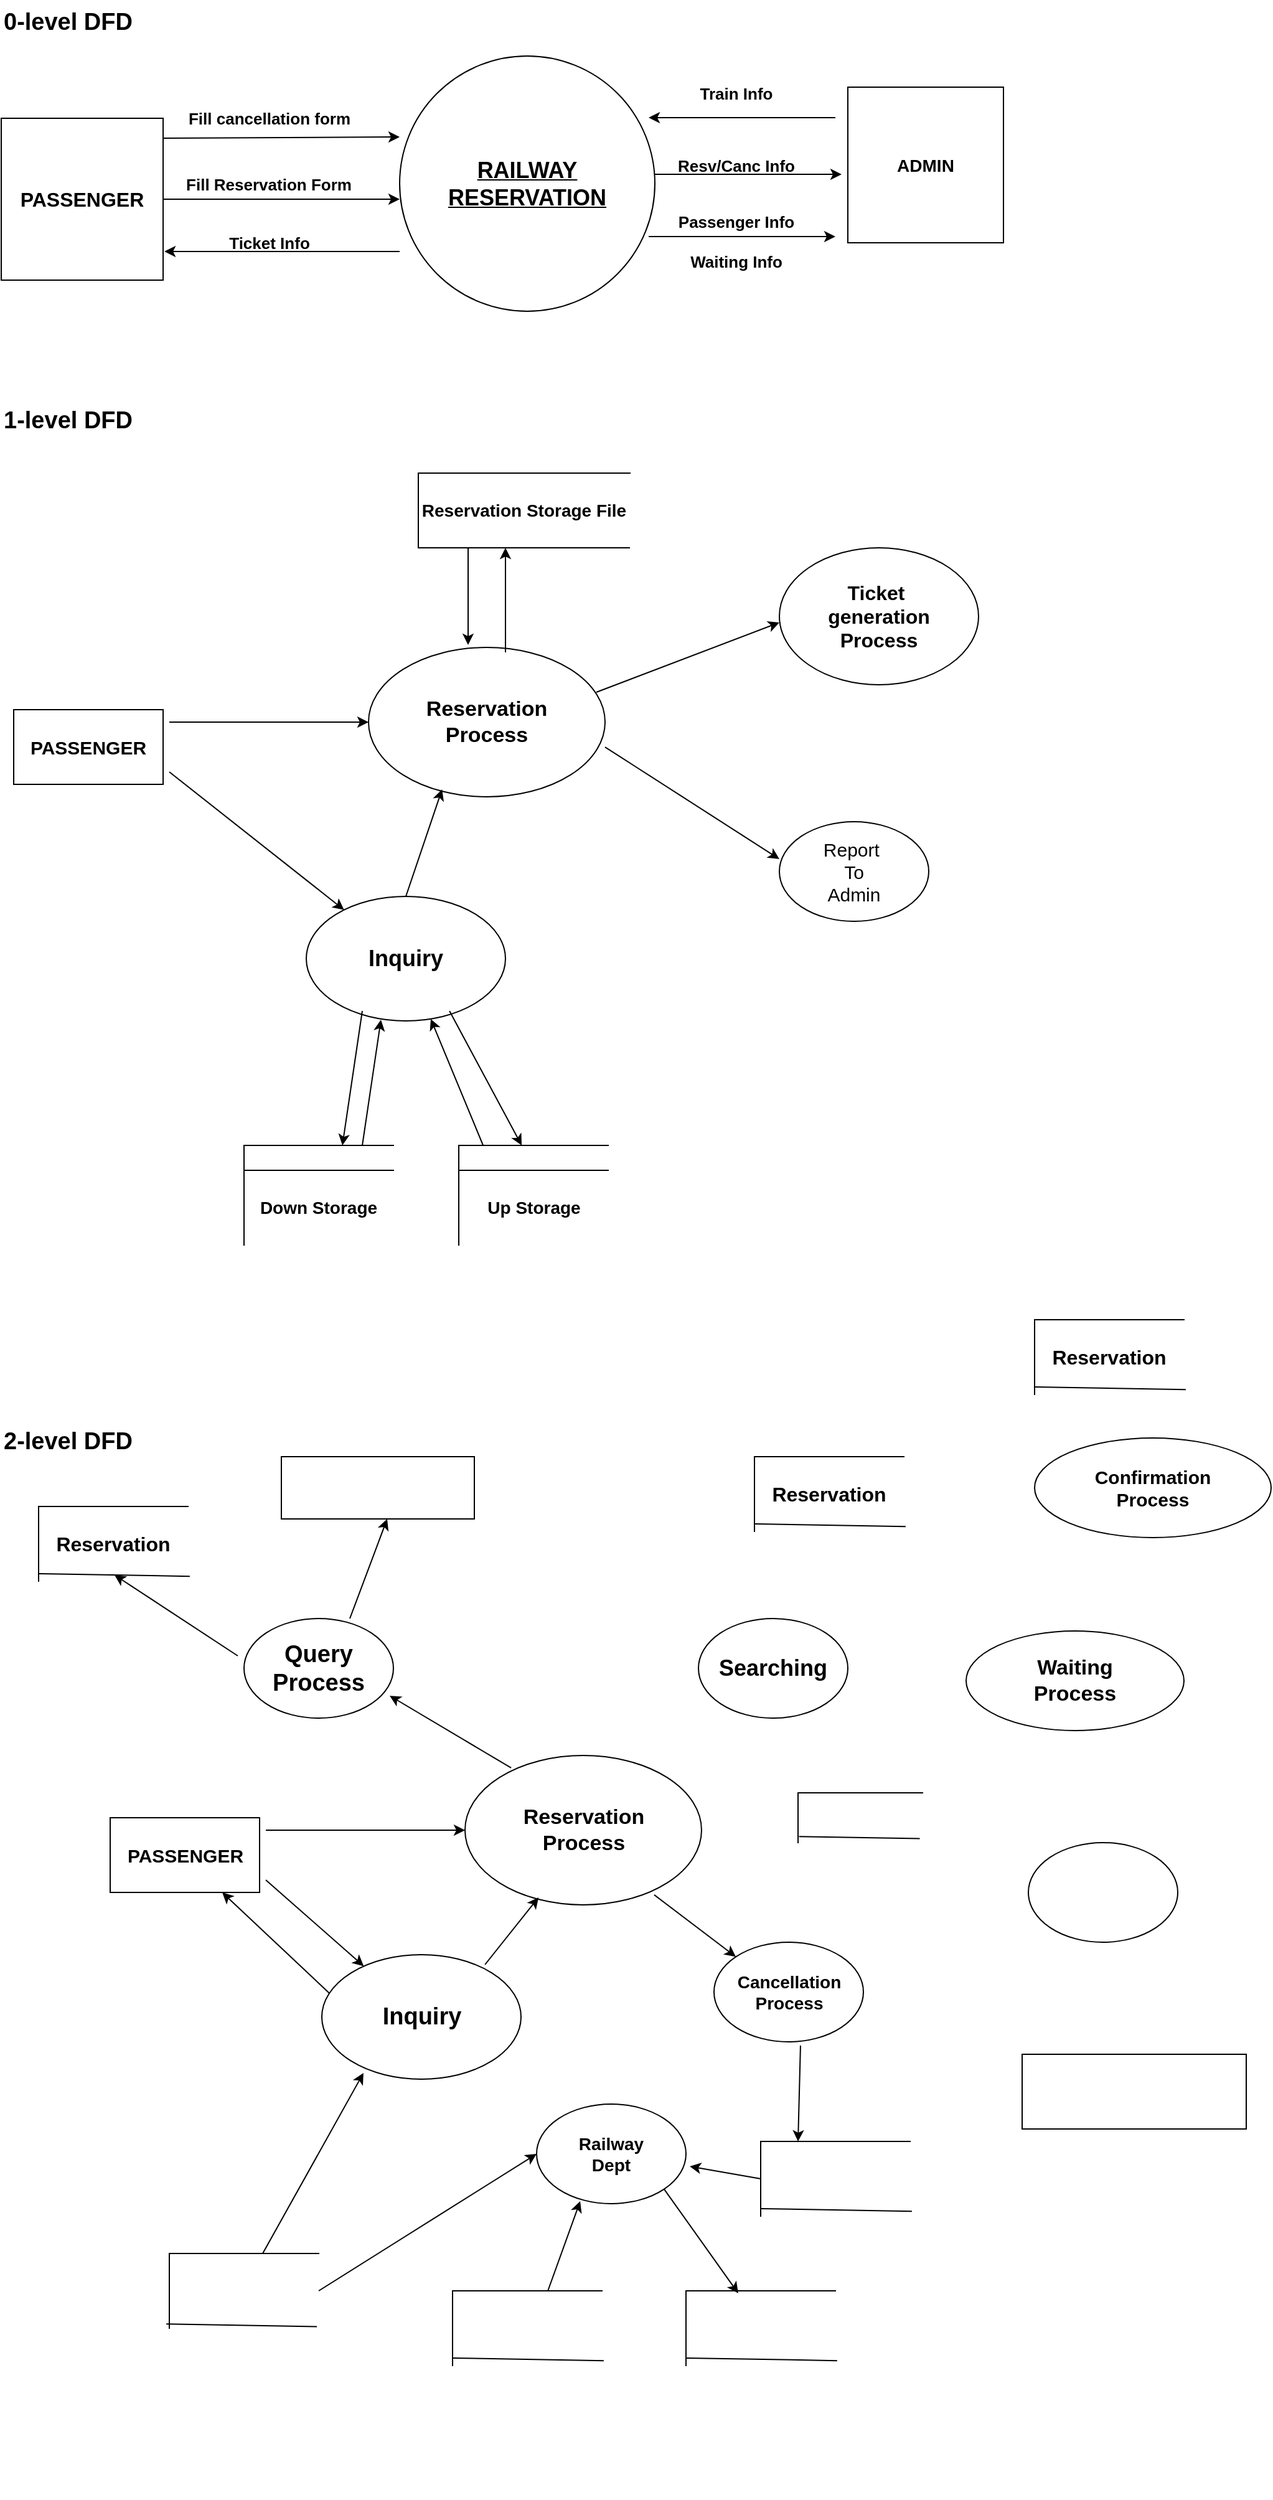 <mxfile version="26.2.14">
  <diagram name="Page-1" id="rex2xva8ImALtjzCcnfC">
    <mxGraphModel dx="1426" dy="789" grid="1" gridSize="10" guides="1" tooltips="1" connect="1" arrows="1" fold="1" page="1" pageScale="1" pageWidth="850" pageHeight="1100" math="0" shadow="0">
      <root>
        <mxCell id="0" />
        <mxCell id="1" parent="0" />
        <mxCell id="jUQuJ7ZoHEH8EmfU06ju-1" value="&lt;font style=&quot;font-size: 18px;&quot;&gt;&lt;b&gt;&lt;u&gt;RAILWAY&lt;/u&gt;&lt;/b&gt;&lt;/font&gt;&lt;div&gt;&lt;font style=&quot;font-size: 18px;&quot;&gt;&lt;b&gt;&lt;u&gt;RESERVATION&lt;/u&gt;&lt;/b&gt;&lt;/font&gt;&lt;/div&gt;" style="ellipse;whiteSpace=wrap;html=1;aspect=fixed;" vertex="1" parent="1">
          <mxGeometry x="360" y="75" width="205" height="205" as="geometry" />
        </mxCell>
        <mxCell id="jUQuJ7ZoHEH8EmfU06ju-2" value="&lt;b&gt;&lt;font style=&quot;font-size: 16px;&quot;&gt;PASSENGER&lt;/font&gt;&lt;/b&gt;" style="whiteSpace=wrap;html=1;aspect=fixed;" vertex="1" parent="1">
          <mxGeometry x="40" y="125" width="130" height="130" as="geometry" />
        </mxCell>
        <mxCell id="jUQuJ7ZoHEH8EmfU06ju-3" value="&lt;b&gt;&lt;font style=&quot;font-size: 14px;&quot;&gt;ADMIN&lt;/font&gt;&lt;/b&gt;" style="whiteSpace=wrap;html=1;aspect=fixed;" vertex="1" parent="1">
          <mxGeometry x="720" y="100" width="125" height="125" as="geometry" />
        </mxCell>
        <mxCell id="jUQuJ7ZoHEH8EmfU06ju-5" value="" style="endArrow=classic;html=1;rounded=0;" edge="1" parent="1">
          <mxGeometry width="50" height="50" relative="1" as="geometry">
            <mxPoint x="560" y="220" as="sourcePoint" />
            <mxPoint x="710" y="220" as="targetPoint" />
          </mxGeometry>
        </mxCell>
        <mxCell id="jUQuJ7ZoHEH8EmfU06ju-8" value="" style="endArrow=classic;html=1;rounded=0;entryX=1.008;entryY=0.823;entryDx=0;entryDy=0;entryPerimeter=0;" edge="1" parent="1" target="jUQuJ7ZoHEH8EmfU06ju-2">
          <mxGeometry width="50" height="50" relative="1" as="geometry">
            <mxPoint x="360" y="232" as="sourcePoint" />
            <mxPoint x="450" y="180" as="targetPoint" />
          </mxGeometry>
        </mxCell>
        <mxCell id="jUQuJ7ZoHEH8EmfU06ju-9" value="" style="endArrow=classic;html=1;rounded=0;exitX=1;exitY=0.123;exitDx=0;exitDy=0;exitPerimeter=0;" edge="1" parent="1" source="jUQuJ7ZoHEH8EmfU06ju-2">
          <mxGeometry width="50" height="50" relative="1" as="geometry">
            <mxPoint x="400" y="230" as="sourcePoint" />
            <mxPoint x="360" y="140" as="targetPoint" />
          </mxGeometry>
        </mxCell>
        <mxCell id="jUQuJ7ZoHEH8EmfU06ju-10" value="" style="endArrow=classic;html=1;rounded=0;exitX=1;exitY=0.5;exitDx=0;exitDy=0;" edge="1" parent="1" source="jUQuJ7ZoHEH8EmfU06ju-2">
          <mxGeometry width="50" height="50" relative="1" as="geometry">
            <mxPoint x="180" y="168" as="sourcePoint" />
            <mxPoint x="360" y="190" as="targetPoint" />
          </mxGeometry>
        </mxCell>
        <mxCell id="jUQuJ7ZoHEH8EmfU06ju-11" value="" style="endArrow=classic;html=1;rounded=0;entryX=0;entryY=0.5;entryDx=0;entryDy=0;entryPerimeter=0;" edge="1" parent="1">
          <mxGeometry width="50" height="50" relative="1" as="geometry">
            <mxPoint x="565" y="170" as="sourcePoint" />
            <mxPoint x="715" y="170" as="targetPoint" />
          </mxGeometry>
        </mxCell>
        <mxCell id="jUQuJ7ZoHEH8EmfU06ju-12" value="" style="endArrow=classic;html=1;rounded=0;" edge="1" parent="1">
          <mxGeometry width="50" height="50" relative="1" as="geometry">
            <mxPoint x="710" y="124.5" as="sourcePoint" />
            <mxPoint x="560" y="124.5" as="targetPoint" />
          </mxGeometry>
        </mxCell>
        <mxCell id="jUQuJ7ZoHEH8EmfU06ju-14" value="Fill cancellation form" style="text;html=1;align=center;verticalAlign=middle;resizable=0;points=[];autosize=1;strokeColor=none;fillColor=none;fontStyle=1;fontSize=13;" vertex="1" parent="1">
          <mxGeometry x="185" y="110" width="140" height="30" as="geometry" />
        </mxCell>
        <mxCell id="jUQuJ7ZoHEH8EmfU06ju-16" value="Fill Reservation Form" style="text;strokeColor=none;align=center;fillColor=none;html=1;verticalAlign=middle;whiteSpace=wrap;rounded=0;fontStyle=1;fontSize=13;" vertex="1" parent="1">
          <mxGeometry x="175" y="162.5" width="160" height="30" as="geometry" />
        </mxCell>
        <mxCell id="jUQuJ7ZoHEH8EmfU06ju-17" value="&lt;b&gt;&lt;font style=&quot;font-size: 13px;&quot;&gt;Ticket Info&lt;/font&gt;&lt;/b&gt;" style="text;html=1;align=center;verticalAlign=middle;resizable=0;points=[];autosize=1;strokeColor=none;fillColor=none;" vertex="1" parent="1">
          <mxGeometry x="210" y="210" width="90" height="30" as="geometry" />
        </mxCell>
        <mxCell id="jUQuJ7ZoHEH8EmfU06ju-18" value="&lt;b&gt;&lt;font style=&quot;font-size: 13px;&quot;&gt;Passenger Info&lt;/font&gt;&lt;/b&gt;" style="text;html=1;align=center;verticalAlign=middle;resizable=0;points=[];autosize=1;strokeColor=none;fillColor=none;" vertex="1" parent="1">
          <mxGeometry x="570" y="192.5" width="120" height="30" as="geometry" />
        </mxCell>
        <mxCell id="jUQuJ7ZoHEH8EmfU06ju-19" value="&lt;b&gt;&lt;font style=&quot;font-size: 13px;&quot;&gt;Waiting Info&lt;/font&gt;&lt;/b&gt;" style="text;html=1;align=center;verticalAlign=middle;resizable=0;points=[];autosize=1;strokeColor=none;fillColor=none;" vertex="1" parent="1">
          <mxGeometry x="580" y="225" width="100" height="30" as="geometry" />
        </mxCell>
        <mxCell id="jUQuJ7ZoHEH8EmfU06ju-20" value="&lt;b&gt;&lt;font style=&quot;font-size: 13px;&quot;&gt;Train Info&lt;/font&gt;&lt;/b&gt;" style="text;html=1;align=center;verticalAlign=middle;resizable=0;points=[];autosize=1;strokeColor=none;fillColor=none;" vertex="1" parent="1">
          <mxGeometry x="590" y="90" width="80" height="30" as="geometry" />
        </mxCell>
        <mxCell id="jUQuJ7ZoHEH8EmfU06ju-21" value="&lt;b&gt;&lt;font style=&quot;font-size: 13px;&quot;&gt;Resv/Canc Info&lt;/font&gt;&lt;/b&gt;" style="text;html=1;align=center;verticalAlign=middle;resizable=0;points=[];autosize=1;strokeColor=none;fillColor=none;" vertex="1" parent="1">
          <mxGeometry x="570" y="147.5" width="120" height="30" as="geometry" />
        </mxCell>
        <mxCell id="jUQuJ7ZoHEH8EmfU06ju-24" value="&lt;b style=&quot;font-weight:normal;&quot; id=&quot;docs-internal-guid-3742b57b-7fff-bbce-e958-126c3ce38a10&quot;&gt;&lt;span style=&quot;font-family: Poppins, sans-serif; color: rgb(0, 0, 0); background-color: transparent; font-weight: 700; font-style: normal; font-variant: normal; text-decoration: none; vertical-align: baseline; white-space: pre-wrap;&quot;&gt;&lt;font style=&quot;font-size: 19px;&quot;&gt;0-level DFD&lt;/font&gt;&lt;/span&gt;&lt;/b&gt;" style="text;whiteSpace=wrap;html=1;" vertex="1" parent="1">
          <mxGeometry x="40" y="30" width="110" height="40" as="geometry" />
        </mxCell>
        <mxCell id="jUQuJ7ZoHEH8EmfU06ju-26" value="&lt;b style=&quot;font-weight:normal;&quot; id=&quot;docs-internal-guid-3742b57b-7fff-bbce-e958-126c3ce38a10&quot;&gt;&lt;span style=&quot;font-family: Poppins, sans-serif; color: rgb(0, 0, 0); background-color: transparent; font-weight: 700; font-style: normal; font-variant: normal; text-decoration: none; vertical-align: baseline; white-space: pre-wrap;&quot;&gt;&lt;font style=&quot;font-size: 19px;&quot;&gt;1&lt;/font&gt;&lt;/span&gt;&lt;/b&gt;&lt;span style=&quot;background-color: transparent; color: light-dark(rgb(0, 0, 0), rgb(255, 255, 255));&quot;&gt;&lt;span style=&quot;font-family: Poppins, sans-serif; color: rgb(0, 0, 0); background-color: transparent; font-weight: 700; font-variant-numeric: normal; font-variant-east-asian: normal; font-variant-alternates: normal; font-variant-position: normal; font-variant-emoji: normal; vertical-align: baseline; white-space-collapse: preserve;&quot;&gt;&lt;font style=&quot;font-size: 19px;&quot;&gt;-level DFD&lt;/font&gt;&lt;/span&gt;&lt;/span&gt;" style="text;whiteSpace=wrap;html=1;" vertex="1" parent="1">
          <mxGeometry x="40" y="350" width="110" height="40" as="geometry" />
        </mxCell>
        <mxCell id="jUQuJ7ZoHEH8EmfU06ju-27" value="&lt;b&gt;&lt;font style=&quot;font-size: 17px;&quot;&gt;Reservation&lt;/font&gt;&lt;/b&gt;&lt;div&gt;&lt;b&gt;&lt;font style=&quot;font-size: 17px;&quot;&gt;Process&lt;/font&gt;&lt;/b&gt;&lt;/div&gt;" style="ellipse;whiteSpace=wrap;html=1;" vertex="1" parent="1">
          <mxGeometry x="335" y="550" width="190" height="120" as="geometry" />
        </mxCell>
        <mxCell id="jUQuJ7ZoHEH8EmfU06ju-28" value="&lt;b&gt;&lt;font style=&quot;font-size: 18px;&quot;&gt;Inquiry&lt;/font&gt;&lt;/b&gt;" style="ellipse;whiteSpace=wrap;html=1;" vertex="1" parent="1">
          <mxGeometry x="285" y="750" width="160" height="100" as="geometry" />
        </mxCell>
        <mxCell id="jUQuJ7ZoHEH8EmfU06ju-29" value="&lt;b&gt;&lt;font style=&quot;font-size: 15px;&quot;&gt;PASSENGER&lt;/font&gt;&lt;/b&gt;" style="rounded=0;whiteSpace=wrap;html=1;" vertex="1" parent="1">
          <mxGeometry x="50" y="600" width="120" height="60" as="geometry" />
        </mxCell>
        <mxCell id="jUQuJ7ZoHEH8EmfU06ju-32" value="&lt;font style=&quot;font-size: 15px;&quot;&gt;Report&amp;nbsp;&lt;/font&gt;&lt;div&gt;&lt;font style=&quot;font-size: 15px;&quot;&gt;To&lt;/font&gt;&lt;/div&gt;&lt;div&gt;&lt;font style=&quot;font-size: 15px;&quot;&gt;Admin&lt;/font&gt;&lt;/div&gt;" style="ellipse;whiteSpace=wrap;html=1;" vertex="1" parent="1">
          <mxGeometry x="665" y="690" width="120" height="80" as="geometry" />
        </mxCell>
        <mxCell id="jUQuJ7ZoHEH8EmfU06ju-33" value="&lt;b&gt;&lt;font style=&quot;font-size: 16px;&quot;&gt;Ticket&amp;nbsp;&lt;/font&gt;&lt;/b&gt;&lt;div&gt;&lt;b&gt;&lt;font style=&quot;font-size: 16px;&quot;&gt;generation&lt;/font&gt;&lt;/b&gt;&lt;/div&gt;&lt;div&gt;&lt;b&gt;&lt;font style=&quot;font-size: 16px;&quot;&gt;Process&lt;/font&gt;&lt;/b&gt;&lt;/div&gt;" style="ellipse;whiteSpace=wrap;html=1;" vertex="1" parent="1">
          <mxGeometry x="665" y="470" width="160" height="110" as="geometry" />
        </mxCell>
        <mxCell id="jUQuJ7ZoHEH8EmfU06ju-34" value="" style="endArrow=classic;html=1;rounded=0;entryX=0;entryY=0.5;entryDx=0;entryDy=0;" edge="1" parent="1" target="jUQuJ7ZoHEH8EmfU06ju-27">
          <mxGeometry width="50" height="50" relative="1" as="geometry">
            <mxPoint x="175" y="610" as="sourcePoint" />
            <mxPoint x="325" y="610" as="targetPoint" />
          </mxGeometry>
        </mxCell>
        <mxCell id="jUQuJ7ZoHEH8EmfU06ju-35" value="" style="endArrow=classic;html=1;rounded=0;" edge="1" parent="1" target="jUQuJ7ZoHEH8EmfU06ju-28">
          <mxGeometry width="50" height="50" relative="1" as="geometry">
            <mxPoint x="175" y="650" as="sourcePoint" />
            <mxPoint x="325" y="650" as="targetPoint" />
          </mxGeometry>
        </mxCell>
        <mxCell id="jUQuJ7ZoHEH8EmfU06ju-36" value="" style="endArrow=classic;html=1;rounded=0;exitX=0.963;exitY=0.3;exitDx=0;exitDy=0;exitPerimeter=0;" edge="1" parent="1" source="jUQuJ7ZoHEH8EmfU06ju-27">
          <mxGeometry width="50" height="50" relative="1" as="geometry">
            <mxPoint x="522.783" y="580.566" as="sourcePoint" />
            <mxPoint x="665" y="530" as="targetPoint" />
          </mxGeometry>
        </mxCell>
        <mxCell id="jUQuJ7ZoHEH8EmfU06ju-37" value="" style="endArrow=classic;html=1;rounded=0;exitX=0.947;exitY=0.667;exitDx=0;exitDy=0;exitPerimeter=0;" edge="1" parent="1">
          <mxGeometry width="50" height="50" relative="1" as="geometry">
            <mxPoint x="525.0" y="630.04" as="sourcePoint" />
            <mxPoint x="665" y="720" as="targetPoint" />
          </mxGeometry>
        </mxCell>
        <mxCell id="jUQuJ7ZoHEH8EmfU06ju-38" value="" style="endArrow=classic;html=1;rounded=0;entryX=0.421;entryY=-0.017;entryDx=0;entryDy=0;entryPerimeter=0;" edge="1" parent="1" target="jUQuJ7ZoHEH8EmfU06ju-27">
          <mxGeometry width="50" height="50" relative="1" as="geometry">
            <mxPoint x="415" y="470" as="sourcePoint" />
            <mxPoint x="415" y="540" as="targetPoint" />
          </mxGeometry>
        </mxCell>
        <mxCell id="jUQuJ7ZoHEH8EmfU06ju-39" value="" style="endArrow=classic;html=1;rounded=0;exitX=0.579;exitY=0.033;exitDx=0;exitDy=0;exitPerimeter=0;" edge="1" parent="1" source="jUQuJ7ZoHEH8EmfU06ju-27">
          <mxGeometry width="50" height="50" relative="1" as="geometry">
            <mxPoint x="445" y="540" as="sourcePoint" />
            <mxPoint x="445" y="470" as="targetPoint" />
          </mxGeometry>
        </mxCell>
        <mxCell id="jUQuJ7ZoHEH8EmfU06ju-40" value="" style="endArrow=classic;html=1;rounded=0;entryX=0.311;entryY=0.95;entryDx=0;entryDy=0;entryPerimeter=0;" edge="1" parent="1" target="jUQuJ7ZoHEH8EmfU06ju-27">
          <mxGeometry width="50" height="50" relative="1" as="geometry">
            <mxPoint x="365" y="750" as="sourcePoint" />
            <mxPoint x="375" y="680" as="targetPoint" />
          </mxGeometry>
        </mxCell>
        <mxCell id="jUQuJ7ZoHEH8EmfU06ju-43" value="" style="endArrow=classic;html=1;rounded=0;entryX=0.375;entryY=0.99;entryDx=0;entryDy=0;entryPerimeter=0;" edge="1" parent="1" target="jUQuJ7ZoHEH8EmfU06ju-28">
          <mxGeometry width="50" height="50" relative="1" as="geometry">
            <mxPoint x="330" y="950" as="sourcePoint" />
            <mxPoint x="330" y="880" as="targetPoint" />
          </mxGeometry>
        </mxCell>
        <mxCell id="jUQuJ7ZoHEH8EmfU06ju-44" value="" style="endArrow=classic;html=1;rounded=0;exitX=0.163;exitY=0;exitDx=0;exitDy=0;exitPerimeter=0;" edge="1" parent="1" source="jUQuJ7ZoHEH8EmfU06ju-51" target="jUQuJ7ZoHEH8EmfU06ju-28">
          <mxGeometry width="50" height="50" relative="1" as="geometry">
            <mxPoint x="422" y="933.04" as="sourcePoint" />
            <mxPoint x="429" y="880" as="targetPoint" />
          </mxGeometry>
        </mxCell>
        <mxCell id="jUQuJ7ZoHEH8EmfU06ju-45" value="" style="endArrow=classic;html=1;rounded=0;exitX=0.225;exitY=0.92;exitDx=0;exitDy=0;exitPerimeter=0;" edge="1" parent="1">
          <mxGeometry width="50" height="50" relative="1" as="geometry">
            <mxPoint x="330" y="842" as="sourcePoint" />
            <mxPoint x="314" y="950" as="targetPoint" />
          </mxGeometry>
        </mxCell>
        <mxCell id="jUQuJ7ZoHEH8EmfU06ju-46" value="" style="endArrow=classic;html=1;rounded=0;exitX=0.719;exitY=0.92;exitDx=0;exitDy=0;exitPerimeter=0;entryX=0.421;entryY=0;entryDx=0;entryDy=0;entryPerimeter=0;" edge="1" parent="1" source="jUQuJ7ZoHEH8EmfU06ju-28" target="jUQuJ7ZoHEH8EmfU06ju-51">
          <mxGeometry width="50" height="50" relative="1" as="geometry">
            <mxPoint x="467" y="880" as="sourcePoint" />
            <mxPoint x="446.419" y="930" as="targetPoint" />
          </mxGeometry>
        </mxCell>
        <mxCell id="jUQuJ7ZoHEH8EmfU06ju-47" value="" style="shape=partialRectangle;whiteSpace=wrap;html=1;bottom=0;right=0;fillColor=none;" vertex="1" parent="1">
          <mxGeometry x="235" y="950" width="120" height="60" as="geometry" />
        </mxCell>
        <mxCell id="jUQuJ7ZoHEH8EmfU06ju-50" value="&lt;b&gt;&lt;font style=&quot;font-size: 14px;&quot;&gt;Down Storage&lt;/font&gt;&lt;/b&gt;" style="shape=partialRectangle;whiteSpace=wrap;html=1;bottom=0;right=0;fillColor=none;" vertex="1" parent="1">
          <mxGeometry x="235" y="970" width="120" height="60" as="geometry" />
        </mxCell>
        <mxCell id="jUQuJ7ZoHEH8EmfU06ju-51" value="" style="shape=partialRectangle;whiteSpace=wrap;html=1;bottom=0;right=0;fillColor=none;" vertex="1" parent="1">
          <mxGeometry x="407.5" y="950" width="120" height="60" as="geometry" />
        </mxCell>
        <mxCell id="jUQuJ7ZoHEH8EmfU06ju-52" value="&lt;b&gt;&lt;font style=&quot;font-size: 14px;&quot;&gt;Up Storage&lt;/font&gt;&lt;/b&gt;" style="shape=partialRectangle;whiteSpace=wrap;html=1;bottom=0;right=0;fillColor=none;" vertex="1" parent="1">
          <mxGeometry x="407.5" y="970" width="120" height="60" as="geometry" />
        </mxCell>
        <mxCell id="jUQuJ7ZoHEH8EmfU06ju-53" value="&lt;b&gt;&lt;font style=&quot;font-size: 14px;&quot;&gt;Reservation Storage File&lt;/font&gt;&lt;/b&gt;" style="shape=partialRectangle;whiteSpace=wrap;html=1;bottom=0;right=0;fillColor=none;" vertex="1" parent="1">
          <mxGeometry x="375" y="410" width="170" height="60" as="geometry" />
        </mxCell>
        <mxCell id="jUQuJ7ZoHEH8EmfU06ju-57" value="" style="endArrow=none;html=1;rounded=0;entryX=1;entryY=1;entryDx=0;entryDy=0;" edge="1" parent="1" target="jUQuJ7ZoHEH8EmfU06ju-53">
          <mxGeometry width="50" height="50" relative="1" as="geometry">
            <mxPoint x="375" y="470" as="sourcePoint" />
            <mxPoint x="475" y="470" as="targetPoint" />
          </mxGeometry>
        </mxCell>
        <mxCell id="jUQuJ7ZoHEH8EmfU06ju-58" value="&lt;span id=&quot;docs-internal-guid-be54585d-7fff-eb0a-5b33-c60152826716&quot;&gt;&lt;p style=&quot;line-height: 1.38; background-color: rgb(255, 255, 255); margin-top: 11pt; margin-bottom: 0pt;&quot; dir=&quot;ltr&quot;&gt;&lt;br&gt;&lt;/p&gt;&lt;/span&gt;" style="text;html=1;align=center;verticalAlign=middle;resizable=0;points=[];autosize=1;strokeColor=none;fillColor=none;" vertex="1" parent="1">
          <mxGeometry x="40" y="1053" width="20" height="40" as="geometry" />
        </mxCell>
        <mxCell id="jUQuJ7ZoHEH8EmfU06ju-59" value="&lt;span style=&quot;background-color: transparent; color: light-dark(rgb(0, 0, 0), rgb(255, 255, 255));&quot;&gt;&lt;span style=&quot;font-family: Poppins, sans-serif; color: rgb(0, 0, 0); background-color: transparent; font-weight: 700; font-variant-numeric: normal; font-variant-east-asian: normal; font-variant-alternates: normal; font-variant-position: normal; font-variant-emoji: normal; vertical-align: baseline; white-space-collapse: preserve;&quot;&gt;&lt;font style=&quot;font-size: 19px;&quot;&gt;2-level DFD&lt;/font&gt;&lt;/span&gt;&lt;/span&gt;" style="text;whiteSpace=wrap;html=1;" vertex="1" parent="1">
          <mxGeometry x="40" y="1170" width="110" height="40" as="geometry" />
        </mxCell>
        <mxCell id="jUQuJ7ZoHEH8EmfU06ju-66" value="&lt;b&gt;&lt;font style=&quot;font-size: 17px;&quot;&gt;Reservation&lt;/font&gt;&lt;/b&gt;&lt;div&gt;&lt;b&gt;&lt;font style=&quot;font-size: 17px;&quot;&gt;Process&lt;/font&gt;&lt;/b&gt;&lt;/div&gt;" style="ellipse;whiteSpace=wrap;html=1;" vertex="1" parent="1">
          <mxGeometry x="412.5" y="1440" width="190" height="120" as="geometry" />
        </mxCell>
        <mxCell id="jUQuJ7ZoHEH8EmfU06ju-67" value="&lt;b&gt;&lt;font style=&quot;font-size: 19px;&quot;&gt;Inquiry&lt;/font&gt;&lt;/b&gt;" style="ellipse;whiteSpace=wrap;html=1;" vertex="1" parent="1">
          <mxGeometry x="297.5" y="1600" width="160" height="100" as="geometry" />
        </mxCell>
        <mxCell id="jUQuJ7ZoHEH8EmfU06ju-68" value="&lt;b&gt;&lt;font style=&quot;font-size: 15px;&quot;&gt;PASSENGER&lt;/font&gt;&lt;/b&gt;" style="rounded=0;whiteSpace=wrap;html=1;" vertex="1" parent="1">
          <mxGeometry x="127.5" y="1490" width="120" height="60" as="geometry" />
        </mxCell>
        <mxCell id="jUQuJ7ZoHEH8EmfU06ju-69" value="" style="endArrow=classic;html=1;rounded=0;entryX=0;entryY=0.5;entryDx=0;entryDy=0;" edge="1" parent="1" target="jUQuJ7ZoHEH8EmfU06ju-66">
          <mxGeometry width="50" height="50" relative="1" as="geometry">
            <mxPoint x="252.5" y="1500" as="sourcePoint" />
            <mxPoint x="402.5" y="1500" as="targetPoint" />
          </mxGeometry>
        </mxCell>
        <mxCell id="jUQuJ7ZoHEH8EmfU06ju-70" value="" style="endArrow=classic;html=1;rounded=0;" edge="1" parent="1" target="jUQuJ7ZoHEH8EmfU06ju-67">
          <mxGeometry width="50" height="50" relative="1" as="geometry">
            <mxPoint x="252.5" y="1540" as="sourcePoint" />
            <mxPoint x="402.5" y="1540" as="targetPoint" />
          </mxGeometry>
        </mxCell>
        <mxCell id="jUQuJ7ZoHEH8EmfU06ju-71" value="" style="endArrow=classic;html=1;rounded=0;entryX=0.311;entryY=0.95;entryDx=0;entryDy=0;entryPerimeter=0;exitX=0.819;exitY=0.08;exitDx=0;exitDy=0;exitPerimeter=0;" edge="1" parent="1" target="jUQuJ7ZoHEH8EmfU06ju-66" source="jUQuJ7ZoHEH8EmfU06ju-67">
          <mxGeometry width="50" height="50" relative="1" as="geometry">
            <mxPoint x="442.5" y="1640" as="sourcePoint" />
            <mxPoint x="452.5" y="1570" as="targetPoint" />
          </mxGeometry>
        </mxCell>
        <mxCell id="jUQuJ7ZoHEH8EmfU06ju-72" value="" style="endArrow=classic;html=1;rounded=0;entryX=0.75;entryY=1;entryDx=0;entryDy=0;exitX=0.038;exitY=0.31;exitDx=0;exitDy=0;exitPerimeter=0;" edge="1" parent="1" source="jUQuJ7ZoHEH8EmfU06ju-67" target="jUQuJ7ZoHEH8EmfU06ju-68">
          <mxGeometry width="50" height="50" relative="1" as="geometry">
            <mxPoint x="212.5" y="1696" as="sourcePoint" />
            <mxPoint x="241.5" y="1610" as="targetPoint" />
          </mxGeometry>
        </mxCell>
        <mxCell id="jUQuJ7ZoHEH8EmfU06ju-73" value="&lt;b&gt;&lt;font style=&quot;font-size: 19px;&quot;&gt;Query&lt;/font&gt;&lt;/b&gt;&lt;div&gt;&lt;b&gt;&lt;font style=&quot;font-size: 19px;&quot;&gt;Process&lt;/font&gt;&lt;/b&gt;&lt;/div&gt;" style="ellipse;whiteSpace=wrap;html=1;" vertex="1" parent="1">
          <mxGeometry x="235" y="1330" width="120" height="80" as="geometry" />
        </mxCell>
        <mxCell id="jUQuJ7ZoHEH8EmfU06ju-75" value="" style="endArrow=classic;html=1;rounded=0;entryX=0.975;entryY=0.775;entryDx=0;entryDy=0;entryPerimeter=0;exitX=0.195;exitY=0.083;exitDx=0;exitDy=0;exitPerimeter=0;" edge="1" parent="1" source="jUQuJ7ZoHEH8EmfU06ju-66" target="jUQuJ7ZoHEH8EmfU06ju-73">
          <mxGeometry width="50" height="50" relative="1" as="geometry">
            <mxPoint x="472.5" y="1440" as="sourcePoint" />
            <mxPoint x="522.5" y="1390" as="targetPoint" />
          </mxGeometry>
        </mxCell>
        <mxCell id="jUQuJ7ZoHEH8EmfU06ju-76" value="&lt;b&gt;&lt;font style=&quot;font-size: 14px;&quot;&gt;Cancellation&lt;/font&gt;&lt;/b&gt;&lt;div&gt;&lt;b&gt;&lt;font style=&quot;font-size: 14px;&quot;&gt;Process&lt;/font&gt;&lt;/b&gt;&lt;/div&gt;" style="ellipse;whiteSpace=wrap;html=1;" vertex="1" parent="1">
          <mxGeometry x="612.5" y="1590" width="120" height="80" as="geometry" />
        </mxCell>
        <mxCell id="jUQuJ7ZoHEH8EmfU06ju-77" value="" style="endArrow=classic;html=1;rounded=0;entryX=0;entryY=0;entryDx=0;entryDy=0;exitX=0.8;exitY=0.933;exitDx=0;exitDy=0;exitPerimeter=0;" edge="1" parent="1" source="jUQuJ7ZoHEH8EmfU06ju-66" target="jUQuJ7ZoHEH8EmfU06ju-76">
          <mxGeometry width="50" height="50" relative="1" as="geometry">
            <mxPoint x="487.5" y="1630" as="sourcePoint" />
            <mxPoint x="537.5" y="1580" as="targetPoint" />
          </mxGeometry>
        </mxCell>
        <mxCell id="jUQuJ7ZoHEH8EmfU06ju-78" value="" style="shape=partialRectangle;whiteSpace=wrap;html=1;bottom=0;right=0;fillColor=none;" vertex="1" parent="1">
          <mxGeometry x="175" y="1840" width="120" height="60" as="geometry" />
        </mxCell>
        <mxCell id="jUQuJ7ZoHEH8EmfU06ju-79" value="" style="shape=partialRectangle;whiteSpace=wrap;html=1;right=0;top=0;bottom=0;fillColor=none;routingCenterX=-0.5;rotation=91;" vertex="1" parent="1">
          <mxGeometry x="200" y="1870.17" width="65" height="120" as="geometry" />
        </mxCell>
        <mxCell id="jUQuJ7ZoHEH8EmfU06ju-80" value="&lt;span style=&quot;font-size: 14px;&quot;&gt;&lt;span&gt;Railway&lt;/span&gt;&lt;/span&gt;&lt;div&gt;&lt;span style=&quot;font-size: 14px;&quot;&gt;&lt;span&gt;Dept&lt;/span&gt;&lt;/span&gt;&lt;/div&gt;" style="ellipse;whiteSpace=wrap;html=1;fontStyle=1" vertex="1" parent="1">
          <mxGeometry x="470" y="1720" width="120" height="80" as="geometry" />
        </mxCell>
        <mxCell id="jUQuJ7ZoHEH8EmfU06ju-81" value="" style="shape=partialRectangle;whiteSpace=wrap;html=1;bottom=0;right=0;fillColor=none;" vertex="1" parent="1">
          <mxGeometry x="402.5" y="1870" width="120" height="60" as="geometry" />
        </mxCell>
        <mxCell id="jUQuJ7ZoHEH8EmfU06ju-83" value="" style="shape=partialRectangle;whiteSpace=wrap;html=1;right=0;top=0;bottom=0;fillColor=none;routingCenterX=-0.5;rotation=91;" vertex="1" parent="1">
          <mxGeometry x="407.5" y="1920" width="110" height="120" as="geometry" />
        </mxCell>
        <mxCell id="jUQuJ7ZoHEH8EmfU06ju-84" value="" style="shape=partialRectangle;whiteSpace=wrap;html=1;bottom=0;right=0;fillColor=none;" vertex="1" parent="1">
          <mxGeometry x="590" y="1870" width="120" height="60" as="geometry" />
        </mxCell>
        <mxCell id="jUQuJ7ZoHEH8EmfU06ju-85" value="" style="shape=partialRectangle;whiteSpace=wrap;html=1;right=0;top=0;bottom=0;fillColor=none;routingCenterX=-0.5;rotation=91;" vertex="1" parent="1">
          <mxGeometry x="595" y="1920" width="110" height="120" as="geometry" />
        </mxCell>
        <mxCell id="jUQuJ7ZoHEH8EmfU06ju-86" value="" style="shape=partialRectangle;whiteSpace=wrap;html=1;bottom=0;right=0;fillColor=none;" vertex="1" parent="1">
          <mxGeometry x="650" y="1750" width="120" height="60" as="geometry" />
        </mxCell>
        <mxCell id="jUQuJ7ZoHEH8EmfU06ju-87" value="" style="shape=partialRectangle;whiteSpace=wrap;html=1;right=0;top=0;bottom=0;fillColor=none;routingCenterX=-0.5;rotation=91;" vertex="1" parent="1">
          <mxGeometry x="655" y="1800" width="110" height="120" as="geometry" />
        </mxCell>
        <mxCell id="jUQuJ7ZoHEH8EmfU06ju-88" value="&lt;b&gt;&lt;font style=&quot;font-size: 18px;&quot;&gt;Searching&lt;/font&gt;&lt;/b&gt;" style="ellipse;whiteSpace=wrap;html=1;" vertex="1" parent="1">
          <mxGeometry x="600" y="1330" width="120" height="80" as="geometry" />
        </mxCell>
        <mxCell id="jUQuJ7ZoHEH8EmfU06ju-89" value="&lt;b&gt;&lt;font style=&quot;font-size: 15px;&quot;&gt;Confirmation&lt;/font&gt;&lt;/b&gt;&lt;div&gt;&lt;b&gt;&lt;font style=&quot;font-size: 15px;&quot;&gt;Process&lt;/font&gt;&lt;/b&gt;&lt;/div&gt;" style="ellipse;whiteSpace=wrap;html=1;" vertex="1" parent="1">
          <mxGeometry x="870" y="1185" width="190" height="80" as="geometry" />
        </mxCell>
        <mxCell id="jUQuJ7ZoHEH8EmfU06ju-90" value="&lt;b&gt;&lt;font style=&quot;font-size: 17px;&quot;&gt;Waiting&lt;/font&gt;&lt;/b&gt;&lt;div&gt;&lt;b&gt;&lt;font style=&quot;font-size: 17px;&quot;&gt;Process&lt;/font&gt;&lt;/b&gt;&lt;/div&gt;" style="ellipse;whiteSpace=wrap;html=1;" vertex="1" parent="1">
          <mxGeometry x="815" y="1340" width="175" height="80" as="geometry" />
        </mxCell>
        <mxCell id="jUQuJ7ZoHEH8EmfU06ju-91" value="" style="ellipse;whiteSpace=wrap;html=1;" vertex="1" parent="1">
          <mxGeometry x="865" y="1510" width="120" height="80" as="geometry" />
        </mxCell>
        <mxCell id="jUQuJ7ZoHEH8EmfU06ju-92" value="" style="verticalLabelPosition=bottom;verticalAlign=top;html=1;shape=mxgraph.basic.rect;fillColor2=none;strokeWidth=1;size=20;indent=5;" vertex="1" parent="1">
          <mxGeometry x="860" y="1680" width="180" height="60" as="geometry" />
        </mxCell>
        <mxCell id="jUQuJ7ZoHEH8EmfU06ju-93" value="" style="verticalLabelPosition=bottom;verticalAlign=top;html=1;shape=mxgraph.basic.rect;fillColor2=none;strokeWidth=1;size=20;indent=5;" vertex="1" parent="1">
          <mxGeometry x="265" y="1200" width="155" height="50" as="geometry" />
        </mxCell>
        <mxCell id="jUQuJ7ZoHEH8EmfU06ju-94" value="&lt;b&gt;&lt;font style=&quot;font-size: 16px;&quot;&gt;Reservation&lt;/font&gt;&lt;/b&gt;" style="shape=partialRectangle;whiteSpace=wrap;html=1;bottom=0;right=0;fillColor=none;" vertex="1" parent="1">
          <mxGeometry x="70" y="1240" width="120" height="60" as="geometry" />
        </mxCell>
        <mxCell id="jUQuJ7ZoHEH8EmfU06ju-95" value="" style="shape=partialRectangle;whiteSpace=wrap;html=1;right=0;top=0;bottom=0;fillColor=none;routingCenterX=-0.5;rotation=91;" vertex="1" parent="1">
          <mxGeometry x="75" y="1290" width="110" height="120" as="geometry" />
        </mxCell>
        <mxCell id="jUQuJ7ZoHEH8EmfU06ju-96" value="" style="endArrow=classic;html=1;rounded=0;entryX=0.25;entryY=0;entryDx=0;entryDy=0;exitX=0.579;exitY=1.038;exitDx=0;exitDy=0;exitPerimeter=0;" edge="1" parent="1" source="jUQuJ7ZoHEH8EmfU06ju-76" target="jUQuJ7ZoHEH8EmfU06ju-86">
          <mxGeometry width="50" height="50" relative="1" as="geometry">
            <mxPoint x="655" y="1680" as="sourcePoint" />
            <mxPoint x="720" y="1730" as="targetPoint" />
          </mxGeometry>
        </mxCell>
        <mxCell id="jUQuJ7ZoHEH8EmfU06ju-97" value="" style="endArrow=classic;html=1;rounded=0;entryX=0.35;entryY=0.033;entryDx=0;entryDy=0;exitX=1;exitY=1;exitDx=0;exitDy=0;entryPerimeter=0;" edge="1" parent="1" source="jUQuJ7ZoHEH8EmfU06ju-80" target="jUQuJ7ZoHEH8EmfU06ju-84">
          <mxGeometry width="50" height="50" relative="1" as="geometry">
            <mxPoint x="565" y="1810" as="sourcePoint" />
            <mxPoint x="630" y="1860" as="targetPoint" />
          </mxGeometry>
        </mxCell>
        <mxCell id="jUQuJ7ZoHEH8EmfU06ju-98" value="" style="endArrow=classic;html=1;rounded=0;entryX=0.292;entryY=0.975;entryDx=0;entryDy=0;entryPerimeter=0;exitX=0.638;exitY=0;exitDx=0;exitDy=0;exitPerimeter=0;" edge="1" parent="1" source="jUQuJ7ZoHEH8EmfU06ju-81" target="jUQuJ7ZoHEH8EmfU06ju-80">
          <mxGeometry width="50" height="50" relative="1" as="geometry">
            <mxPoint x="370" y="1800" as="sourcePoint" />
            <mxPoint x="445" y="1820" as="targetPoint" />
          </mxGeometry>
        </mxCell>
        <mxCell id="jUQuJ7ZoHEH8EmfU06ju-99" value="" style="endArrow=classic;html=1;rounded=0;entryX=0;entryY=0.5;entryDx=0;entryDy=0;exitX=1;exitY=0.5;exitDx=0;exitDy=0;" edge="1" parent="1" source="jUQuJ7ZoHEH8EmfU06ju-78" target="jUQuJ7ZoHEH8EmfU06ju-80">
          <mxGeometry width="50" height="50" relative="1" as="geometry">
            <mxPoint x="190" y="1700" as="sourcePoint" />
            <mxPoint x="255" y="1750" as="targetPoint" />
          </mxGeometry>
        </mxCell>
        <mxCell id="jUQuJ7ZoHEH8EmfU06ju-100" value="" style="endArrow=classic;html=1;rounded=0;entryX=0.209;entryY=0.95;entryDx=0;entryDy=0;entryPerimeter=0;exitX=0.625;exitY=0;exitDx=0;exitDy=0;exitPerimeter=0;" edge="1" parent="1" source="jUQuJ7ZoHEH8EmfU06ju-78" target="jUQuJ7ZoHEH8EmfU06ju-67">
          <mxGeometry width="50" height="50" relative="1" as="geometry">
            <mxPoint x="259" y="1802" as="sourcePoint" />
            <mxPoint x="285" y="1730" as="targetPoint" />
          </mxGeometry>
        </mxCell>
        <mxCell id="jUQuJ7ZoHEH8EmfU06ju-102" value="" style="endArrow=classic;html=1;rounded=0;entryX=1.025;entryY=0.625;entryDx=0;entryDy=0;exitX=0;exitY=0.5;exitDx=0;exitDy=0;entryPerimeter=0;" edge="1" parent="1" source="jUQuJ7ZoHEH8EmfU06ju-86" target="jUQuJ7ZoHEH8EmfU06ju-80">
          <mxGeometry width="50" height="50" relative="1" as="geometry">
            <mxPoint x="692" y="1683" as="sourcePoint" />
            <mxPoint x="690" y="1760" as="targetPoint" />
          </mxGeometry>
        </mxCell>
        <mxCell id="jUQuJ7ZoHEH8EmfU06ju-104" value="" style="shape=partialRectangle;whiteSpace=wrap;html=1;bottom=0;right=0;fillColor=none;" vertex="1" parent="1">
          <mxGeometry x="680" y="1470" width="100" height="40" as="geometry" />
        </mxCell>
        <mxCell id="jUQuJ7ZoHEH8EmfU06ju-105" value="" style="shape=partialRectangle;whiteSpace=wrap;html=1;right=0;top=0;bottom=0;fillColor=none;routingCenterX=-0.5;rotation=91;" vertex="1" parent="1">
          <mxGeometry x="663.73" y="1522.34" width="128.89" height="96.01" as="geometry" />
        </mxCell>
        <mxCell id="jUQuJ7ZoHEH8EmfU06ju-106" value="" style="endArrow=classic;html=1;rounded=0;entryX=0;entryY=0.5;entryDx=0;entryDy=0;" edge="1" parent="1" target="jUQuJ7ZoHEH8EmfU06ju-95">
          <mxGeometry width="50" height="50" relative="1" as="geometry">
            <mxPoint x="230" y="1360" as="sourcePoint" />
            <mxPoint x="149.5" y="1310" as="targetPoint" />
          </mxGeometry>
        </mxCell>
        <mxCell id="jUQuJ7ZoHEH8EmfU06ju-107" value="" style="endArrow=classic;html=1;rounded=0;exitX=0.775;exitY=0.063;exitDx=0;exitDy=0;exitPerimeter=0;" edge="1" parent="1">
          <mxGeometry width="50" height="50" relative="1" as="geometry">
            <mxPoint x="320" y="1330" as="sourcePoint" />
            <mxPoint x="350" y="1250" as="targetPoint" />
          </mxGeometry>
        </mxCell>
        <mxCell id="jUQuJ7ZoHEH8EmfU06ju-109" value="&lt;b&gt;&lt;font style=&quot;font-size: 16px;&quot;&gt;Reservation&lt;/font&gt;&lt;/b&gt;" style="shape=partialRectangle;whiteSpace=wrap;html=1;bottom=0;right=0;fillColor=none;" vertex="1" parent="1">
          <mxGeometry x="870" y="1090" width="120" height="60" as="geometry" />
        </mxCell>
        <mxCell id="jUQuJ7ZoHEH8EmfU06ju-110" value="" style="shape=partialRectangle;whiteSpace=wrap;html=1;right=0;top=0;bottom=0;fillColor=none;routingCenterX=-0.5;rotation=91;" vertex="1" parent="1">
          <mxGeometry x="875" y="1140" width="110" height="120" as="geometry" />
        </mxCell>
        <mxCell id="jUQuJ7ZoHEH8EmfU06ju-111" value="&lt;b&gt;&lt;font style=&quot;font-size: 16px;&quot;&gt;Reservation&lt;/font&gt;&lt;/b&gt;" style="shape=partialRectangle;whiteSpace=wrap;html=1;bottom=0;right=0;fillColor=none;" vertex="1" parent="1">
          <mxGeometry x="645" y="1200" width="120" height="60" as="geometry" />
        </mxCell>
        <mxCell id="jUQuJ7ZoHEH8EmfU06ju-112" value="" style="shape=partialRectangle;whiteSpace=wrap;html=1;right=0;top=0;bottom=0;fillColor=none;routingCenterX=-0.5;rotation=91;" vertex="1" parent="1">
          <mxGeometry x="650" y="1250" width="110" height="120" as="geometry" />
        </mxCell>
      </root>
    </mxGraphModel>
  </diagram>
</mxfile>
